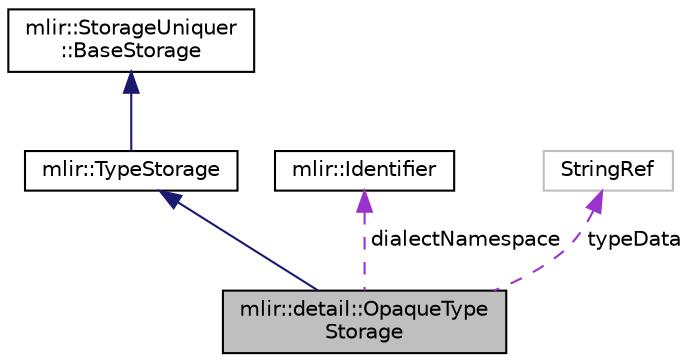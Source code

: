 digraph "mlir::detail::OpaqueTypeStorage"
{
  bgcolor="transparent";
  edge [fontname="Helvetica",fontsize="10",labelfontname="Helvetica",labelfontsize="10"];
  node [fontname="Helvetica",fontsize="10",shape=record];
  Node3 [label="mlir::detail::OpaqueType\lStorage",height=0.2,width=0.4,color="black", fillcolor="grey75", style="filled", fontcolor="black"];
  Node4 -> Node3 [dir="back",color="midnightblue",fontsize="10",style="solid",fontname="Helvetica"];
  Node4 [label="mlir::TypeStorage",height=0.2,width=0.4,color="black",URL="$classmlir_1_1TypeStorage.html",tooltip="Base storage class appearing in a Type. "];
  Node5 -> Node4 [dir="back",color="midnightblue",fontsize="10",style="solid",fontname="Helvetica"];
  Node5 [label="mlir::StorageUniquer\l::BaseStorage",height=0.2,width=0.4,color="black",URL="$classmlir_1_1StorageUniquer_1_1BaseStorage.html",tooltip="This class acts as the base storage that all storage classes must derived from. "];
  Node6 -> Node3 [dir="back",color="darkorchid3",fontsize="10",style="dashed",label=" dialectNamespace" ,fontname="Helvetica"];
  Node6 [label="mlir::Identifier",height=0.2,width=0.4,color="black",URL="$classmlir_1_1Identifier.html",tooltip="This class represents a uniqued string owned by an MLIRContext. "];
  Node7 -> Node3 [dir="back",color="darkorchid3",fontsize="10",style="dashed",label=" typeData" ,fontname="Helvetica"];
  Node7 [label="StringRef",height=0.2,width=0.4,color="grey75"];
}
